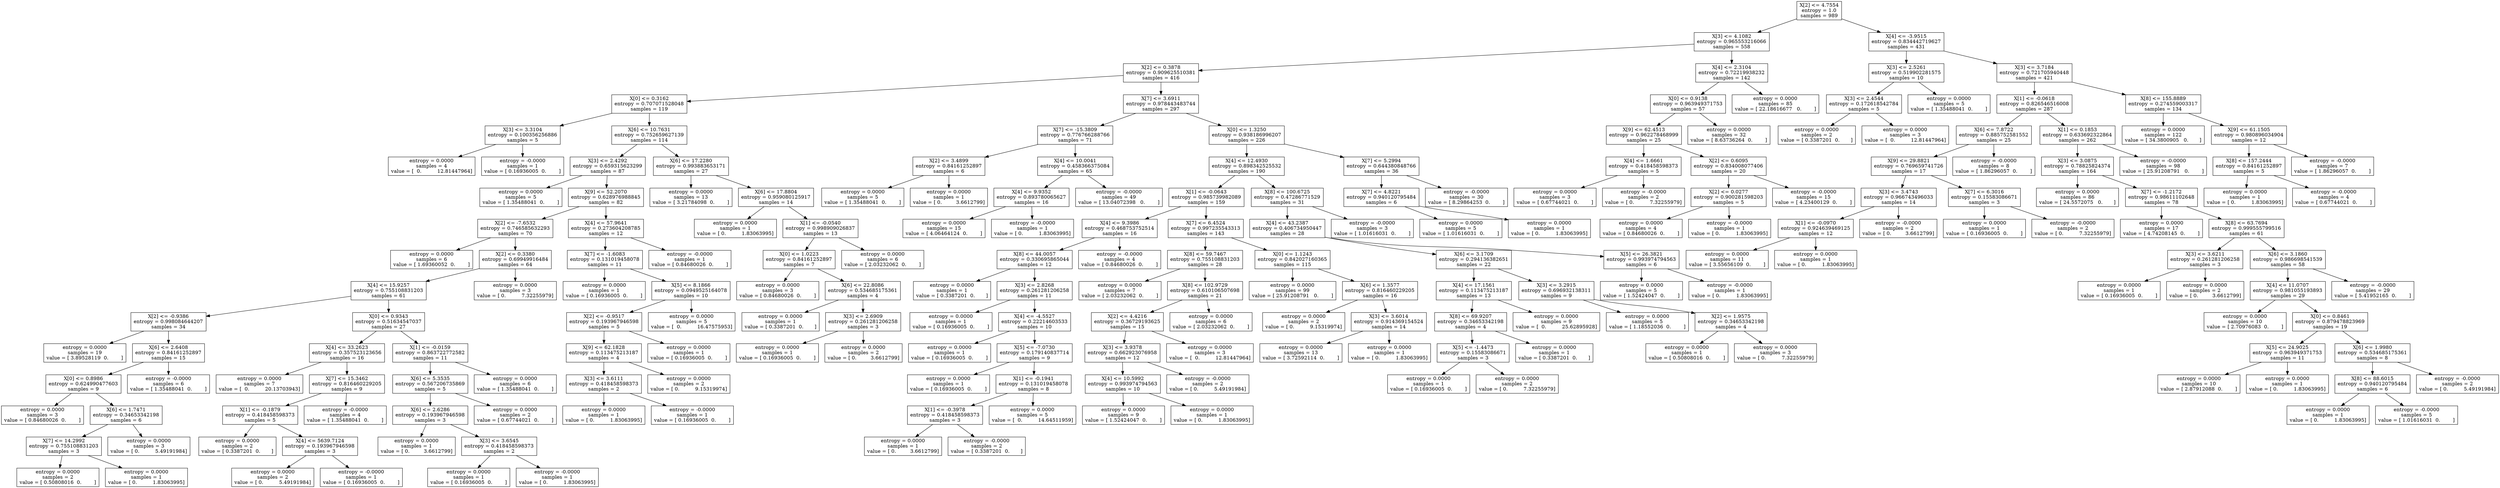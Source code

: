 digraph Tree {
0 [label="X[2] <= 4.7554\nentropy = 1.0\nsamples = 989", shape="box"] ;
1 [label="X[3] <= 4.1082\nentropy = 0.965553216066\nsamples = 558", shape="box"] ;
0 -> 1 ;
2 [label="X[2] <= 0.3878\nentropy = 0.909625510381\nsamples = 416", shape="box"] ;
1 -> 2 ;
3 [label="X[0] <= 0.3162\nentropy = 0.707071528048\nsamples = 119", shape="box"] ;
2 -> 3 ;
4 [label="X[3] <= 3.3104\nentropy = 0.100356256886\nsamples = 5", shape="box"] ;
3 -> 4 ;
5 [label="entropy = 0.0000\nsamples = 4\nvalue = [  0.          12.81447964]", shape="box"] ;
4 -> 5 ;
6 [label="entropy = -0.0000\nsamples = 1\nvalue = [ 0.16936005  0.        ]", shape="box"] ;
4 -> 6 ;
7 [label="X[6] <= 10.7631\nentropy = 0.752659627139\nsamples = 114", shape="box"] ;
3 -> 7 ;
8 [label="X[3] <= 2.4292\nentropy = 0.659315623299\nsamples = 87", shape="box"] ;
7 -> 8 ;
9 [label="entropy = 0.0000\nsamples = 5\nvalue = [ 1.35488041  0.        ]", shape="box"] ;
8 -> 9 ;
10 [label="X[9] <= 52.2070\nentropy = 0.628976988845\nsamples = 82", shape="box"] ;
8 -> 10 ;
11 [label="X[2] <= -7.6532\nentropy = 0.746585632293\nsamples = 70", shape="box"] ;
10 -> 11 ;
12 [label="entropy = 0.0000\nsamples = 6\nvalue = [ 1.69360052  0.        ]", shape="box"] ;
11 -> 12 ;
13 [label="X[2] <= 0.3380\nentropy = 0.69949916484\nsamples = 64", shape="box"] ;
11 -> 13 ;
14 [label="X[4] <= 15.9257\nentropy = 0.755108831203\nsamples = 61", shape="box"] ;
13 -> 14 ;
15 [label="X[2] <= -0.9386\nentropy = 0.998084644207\nsamples = 34", shape="box"] ;
14 -> 15 ;
16 [label="entropy = 0.0000\nsamples = 19\nvalue = [ 3.89528119  0.        ]", shape="box"] ;
15 -> 16 ;
17 [label="X[6] <= 2.6408\nentropy = 0.84161252897\nsamples = 15", shape="box"] ;
15 -> 17 ;
18 [label="X[0] <= 0.8986\nentropy = 0.624990477603\nsamples = 9", shape="box"] ;
17 -> 18 ;
19 [label="entropy = 0.0000\nsamples = 3\nvalue = [ 0.84680026  0.        ]", shape="box"] ;
18 -> 19 ;
20 [label="X[6] <= 1.7471\nentropy = 0.34653342198\nsamples = 6", shape="box"] ;
18 -> 20 ;
21 [label="X[7] <= 14.2992\nentropy = 0.755108831203\nsamples = 3", shape="box"] ;
20 -> 21 ;
22 [label="entropy = 0.0000\nsamples = 2\nvalue = [ 0.50808016  0.        ]", shape="box"] ;
21 -> 22 ;
23 [label="entropy = 0.0000\nsamples = 1\nvalue = [ 0.          1.83063995]", shape="box"] ;
21 -> 23 ;
24 [label="entropy = 0.0000\nsamples = 3\nvalue = [ 0.          5.49191984]", shape="box"] ;
20 -> 24 ;
25 [label="entropy = -0.0000\nsamples = 6\nvalue = [ 1.35488041  0.        ]", shape="box"] ;
17 -> 25 ;
26 [label="X[0] <= 0.9343\nentropy = 0.51634547037\nsamples = 27", shape="box"] ;
14 -> 26 ;
27 [label="X[4] <= 33.2623\nentropy = 0.357523123656\nsamples = 16", shape="box"] ;
26 -> 27 ;
28 [label="entropy = 0.0000\nsamples = 7\nvalue = [  0.          20.13703943]", shape="box"] ;
27 -> 28 ;
29 [label="X[7] <= 15.3462\nentropy = 0.816460229205\nsamples = 9", shape="box"] ;
27 -> 29 ;
30 [label="X[1] <= -0.1879\nentropy = 0.418458598373\nsamples = 5", shape="box"] ;
29 -> 30 ;
31 [label="entropy = 0.0000\nsamples = 2\nvalue = [ 0.3387201  0.       ]", shape="box"] ;
30 -> 31 ;
32 [label="X[4] <= 5639.7124\nentropy = 0.193967946598\nsamples = 3", shape="box"] ;
30 -> 32 ;
33 [label="entropy = 0.0000\nsamples = 2\nvalue = [ 0.          5.49191984]", shape="box"] ;
32 -> 33 ;
34 [label="entropy = -0.0000\nsamples = 1\nvalue = [ 0.16936005  0.        ]", shape="box"] ;
32 -> 34 ;
35 [label="entropy = -0.0000\nsamples = 4\nvalue = [ 1.35488041  0.        ]", shape="box"] ;
29 -> 35 ;
36 [label="X[1] <= -0.0159\nentropy = 0.863722772582\nsamples = 11", shape="box"] ;
26 -> 36 ;
37 [label="X[6] <= 5.3535\nentropy = 0.567206735869\nsamples = 5", shape="box"] ;
36 -> 37 ;
38 [label="X[6] <= 2.6286\nentropy = 0.193967946598\nsamples = 3", shape="box"] ;
37 -> 38 ;
39 [label="entropy = 0.0000\nsamples = 1\nvalue = [ 0.         3.6612799]", shape="box"] ;
38 -> 39 ;
40 [label="X[3] <= 3.6545\nentropy = 0.418458598373\nsamples = 2", shape="box"] ;
38 -> 40 ;
41 [label="entropy = 0.0000\nsamples = 1\nvalue = [ 0.16936005  0.        ]", shape="box"] ;
40 -> 41 ;
42 [label="entropy = -0.0000\nsamples = 1\nvalue = [ 0.          1.83063995]", shape="box"] ;
40 -> 42 ;
43 [label="entropy = 0.0000\nsamples = 2\nvalue = [ 0.67744021  0.        ]", shape="box"] ;
37 -> 43 ;
44 [label="entropy = 0.0000\nsamples = 6\nvalue = [ 1.35488041  0.        ]", shape="box"] ;
36 -> 44 ;
45 [label="entropy = 0.0000\nsamples = 3\nvalue = [ 0.          7.32255979]", shape="box"] ;
13 -> 45 ;
46 [label="X[4] <= 57.9641\nentropy = 0.273604208785\nsamples = 12", shape="box"] ;
10 -> 46 ;
47 [label="X[7] <= -1.6083\nentropy = 0.131019458078\nsamples = 11", shape="box"] ;
46 -> 47 ;
48 [label="entropy = 0.0000\nsamples = 1\nvalue = [ 0.16936005  0.        ]", shape="box"] ;
47 -> 48 ;
49 [label="X[5] <= 8.1866\nentropy = 0.0949525164078\nsamples = 10", shape="box"] ;
47 -> 49 ;
50 [label="X[2] <= -0.9517\nentropy = 0.193967946598\nsamples = 5", shape="box"] ;
49 -> 50 ;
51 [label="X[9] <= 62.1828\nentropy = 0.113475213187\nsamples = 4", shape="box"] ;
50 -> 51 ;
52 [label="X[3] <= 3.6111\nentropy = 0.418458598373\nsamples = 2", shape="box"] ;
51 -> 52 ;
53 [label="entropy = 0.0000\nsamples = 1\nvalue = [ 0.          1.83063995]", shape="box"] ;
52 -> 53 ;
54 [label="entropy = -0.0000\nsamples = 1\nvalue = [ 0.16936005  0.        ]", shape="box"] ;
52 -> 54 ;
55 [label="entropy = 0.0000\nsamples = 2\nvalue = [ 0.          9.15319974]", shape="box"] ;
51 -> 55 ;
56 [label="entropy = 0.0000\nsamples = 1\nvalue = [ 0.16936005  0.        ]", shape="box"] ;
50 -> 56 ;
57 [label="entropy = 0.0000\nsamples = 5\nvalue = [  0.          16.47575953]", shape="box"] ;
49 -> 57 ;
58 [label="entropy = -0.0000\nsamples = 1\nvalue = [ 0.84680026  0.        ]", shape="box"] ;
46 -> 58 ;
59 [label="X[6] <= 17.2280\nentropy = 0.993883653171\nsamples = 27", shape="box"] ;
7 -> 59 ;
60 [label="entropy = 0.0000\nsamples = 13\nvalue = [ 3.21784098  0.        ]", shape="box"] ;
59 -> 60 ;
61 [label="X[6] <= 17.8804\nentropy = 0.959080125917\nsamples = 14", shape="box"] ;
59 -> 61 ;
62 [label="entropy = 0.0000\nsamples = 1\nvalue = [ 0.          1.83063995]", shape="box"] ;
61 -> 62 ;
63 [label="X[1] <= -0.0540\nentropy = 0.998909026837\nsamples = 13", shape="box"] ;
61 -> 63 ;
64 [label="X[0] <= 1.0223\nentropy = 0.84161252897\nsamples = 7", shape="box"] ;
63 -> 64 ;
65 [label="entropy = 0.0000\nsamples = 3\nvalue = [ 0.84680026  0.        ]", shape="box"] ;
64 -> 65 ;
66 [label="X[6] <= 22.8086\nentropy = 0.534685175361\nsamples = 4", shape="box"] ;
64 -> 66 ;
67 [label="entropy = 0.0000\nsamples = 1\nvalue = [ 0.3387201  0.       ]", shape="box"] ;
66 -> 67 ;
68 [label="X[3] <= 2.6909\nentropy = 0.261281206258\nsamples = 3", shape="box"] ;
66 -> 68 ;
69 [label="entropy = 0.0000\nsamples = 1\nvalue = [ 0.16936005  0.        ]", shape="box"] ;
68 -> 69 ;
70 [label="entropy = 0.0000\nsamples = 2\nvalue = [ 0.         3.6612799]", shape="box"] ;
68 -> 70 ;
71 [label="entropy = 0.0000\nsamples = 6\nvalue = [ 2.03232062  0.        ]", shape="box"] ;
63 -> 71 ;
72 [label="X[7] <= 3.6911\nentropy = 0.978443483744\nsamples = 297", shape="box"] ;
2 -> 72 ;
73 [label="X[7] <= -15.3809\nentropy = 0.776766288766\nsamples = 71", shape="box"] ;
72 -> 73 ;
74 [label="X[2] <= 3.4899\nentropy = 0.84161252897\nsamples = 6", shape="box"] ;
73 -> 74 ;
75 [label="entropy = 0.0000\nsamples = 5\nvalue = [ 1.35488041  0.        ]", shape="box"] ;
74 -> 75 ;
76 [label="entropy = 0.0000\nsamples = 1\nvalue = [ 0.         3.6612799]", shape="box"] ;
74 -> 76 ;
77 [label="X[4] <= 10.0041\nentropy = 0.458366375084\nsamples = 65", shape="box"] ;
73 -> 77 ;
78 [label="X[4] <= 9.9352\nentropy = 0.893780065627\nsamples = 16", shape="box"] ;
77 -> 78 ;
79 [label="entropy = 0.0000\nsamples = 15\nvalue = [ 4.06464124  0.        ]", shape="box"] ;
78 -> 79 ;
80 [label="entropy = -0.0000\nsamples = 1\nvalue = [ 0.          1.83063995]", shape="box"] ;
78 -> 80 ;
81 [label="entropy = -0.0000\nsamples = 49\nvalue = [ 13.04072398   0.        ]", shape="box"] ;
77 -> 81 ;
82 [label="X[0] <= 1.3250\nentropy = 0.938186996207\nsamples = 226", shape="box"] ;
72 -> 82 ;
83 [label="X[4] <= 12.4930\nentropy = 0.898342525532\nsamples = 190", shape="box"] ;
82 -> 83 ;
84 [label="X[1] <= -0.0643\nentropy = 0.985739982089\nsamples = 159", shape="box"] ;
83 -> 84 ;
85 [label="X[4] <= 9.3986\nentropy = 0.468753752514\nsamples = 16", shape="box"] ;
84 -> 85 ;
86 [label="X[8] <= 44.0057\nentropy = 0.330695865044\nsamples = 12", shape="box"] ;
85 -> 86 ;
87 [label="entropy = 0.0000\nsamples = 1\nvalue = [ 0.3387201  0.       ]", shape="box"] ;
86 -> 87 ;
88 [label="X[3] <= 2.8268\nentropy = 0.261281206258\nsamples = 11", shape="box"] ;
86 -> 88 ;
89 [label="entropy = 0.0000\nsamples = 1\nvalue = [ 0.16936005  0.        ]", shape="box"] ;
88 -> 89 ;
90 [label="X[4] <= -4.5527\nentropy = 0.22214603533\nsamples = 10", shape="box"] ;
88 -> 90 ;
91 [label="entropy = 0.0000\nsamples = 1\nvalue = [ 0.16936005  0.        ]", shape="box"] ;
90 -> 91 ;
92 [label="X[5] <= -7.0730\nentropy = 0.179140837714\nsamples = 9", shape="box"] ;
90 -> 92 ;
93 [label="entropy = 0.0000\nsamples = 1\nvalue = [ 0.16936005  0.        ]", shape="box"] ;
92 -> 93 ;
94 [label="X[1] <= -0.1941\nentropy = 0.131019458078\nsamples = 8", shape="box"] ;
92 -> 94 ;
95 [label="X[1] <= -0.3978\nentropy = 0.418458598373\nsamples = 3", shape="box"] ;
94 -> 95 ;
96 [label="entropy = 0.0000\nsamples = 1\nvalue = [ 0.         3.6612799]", shape="box"] ;
95 -> 96 ;
97 [label="entropy = -0.0000\nsamples = 2\nvalue = [ 0.3387201  0.       ]", shape="box"] ;
95 -> 97 ;
98 [label="entropy = 0.0000\nsamples = 5\nvalue = [  0.          14.64511959]", shape="box"] ;
94 -> 98 ;
99 [label="entropy = -0.0000\nsamples = 4\nvalue = [ 0.84680026  0.        ]", shape="box"] ;
85 -> 99 ;
100 [label="X[7] <= 6.4524\nentropy = 0.997235543313\nsamples = 143", shape="box"] ;
84 -> 100 ;
101 [label="X[8] <= 59.7467\nentropy = 0.755108831203\nsamples = 28", shape="box"] ;
100 -> 101 ;
102 [label="entropy = 0.0000\nsamples = 7\nvalue = [ 2.03232062  0.        ]", shape="box"] ;
101 -> 102 ;
103 [label="X[8] <= 102.9729\nentropy = 0.610106507698\nsamples = 21", shape="box"] ;
101 -> 103 ;
104 [label="X[2] <= 4.4216\nentropy = 0.36729193625\nsamples = 15", shape="box"] ;
103 -> 104 ;
105 [label="X[3] <= 3.9378\nentropy = 0.662923076958\nsamples = 12", shape="box"] ;
104 -> 105 ;
106 [label="X[4] <= 10.5992\nentropy = 0.993974794563\nsamples = 10", shape="box"] ;
105 -> 106 ;
107 [label="entropy = 0.0000\nsamples = 9\nvalue = [ 1.52424047  0.        ]", shape="box"] ;
106 -> 107 ;
108 [label="entropy = 0.0000\nsamples = 1\nvalue = [ 0.          1.83063995]", shape="box"] ;
106 -> 108 ;
109 [label="entropy = -0.0000\nsamples = 2\nvalue = [ 0.          5.49191984]", shape="box"] ;
105 -> 109 ;
110 [label="entropy = 0.0000\nsamples = 3\nvalue = [  0.          12.81447964]", shape="box"] ;
104 -> 110 ;
111 [label="entropy = 0.0000\nsamples = 6\nvalue = [ 2.03232062  0.        ]", shape="box"] ;
103 -> 111 ;
112 [label="X[0] <= 1.1243\nentropy = 0.842027160365\nsamples = 115", shape="box"] ;
100 -> 112 ;
113 [label="entropy = 0.0000\nsamples = 99\nvalue = [ 25.91208791   0.        ]", shape="box"] ;
112 -> 113 ;
114 [label="X[6] <= 1.3577\nentropy = 0.816460229205\nsamples = 16", shape="box"] ;
112 -> 114 ;
115 [label="entropy = 0.0000\nsamples = 2\nvalue = [ 0.          9.15319974]", shape="box"] ;
114 -> 115 ;
116 [label="X[3] <= 3.6014\nentropy = 0.914369154524\nsamples = 14", shape="box"] ;
114 -> 116 ;
117 [label="entropy = 0.0000\nsamples = 13\nvalue = [ 3.72592114  0.        ]", shape="box"] ;
116 -> 117 ;
118 [label="entropy = 0.0000\nsamples = 1\nvalue = [ 0.          1.83063995]", shape="box"] ;
116 -> 118 ;
119 [label="X[8] <= 100.6725\nentropy = 0.47286771529\nsamples = 31", shape="box"] ;
83 -> 119 ;
120 [label="X[4] <= 43.2387\nentropy = 0.406734950447\nsamples = 28", shape="box"] ;
119 -> 120 ;
121 [label="X[6] <= 3.1709\nentropy = 0.294136382651\nsamples = 22", shape="box"] ;
120 -> 121 ;
122 [label="X[4] <= 17.1561\nentropy = 0.113475213187\nsamples = 13", shape="box"] ;
121 -> 122 ;
123 [label="X[8] <= 69.9207\nentropy = 0.34653342198\nsamples = 4", shape="box"] ;
122 -> 123 ;
124 [label="X[5] <= -1.4473\nentropy = 0.15583086671\nsamples = 3", shape="box"] ;
123 -> 124 ;
125 [label="entropy = 0.0000\nsamples = 1\nvalue = [ 0.16936005  0.        ]", shape="box"] ;
124 -> 125 ;
126 [label="entropy = 0.0000\nsamples = 2\nvalue = [ 0.          7.32255979]", shape="box"] ;
124 -> 126 ;
127 [label="entropy = 0.0000\nsamples = 1\nvalue = [ 0.3387201  0.       ]", shape="box"] ;
123 -> 127 ;
128 [label="entropy = 0.0000\nsamples = 9\nvalue = [  0.          25.62895928]", shape="box"] ;
122 -> 128 ;
129 [label="X[3] <= 3.2915\nentropy = 0.696932138311\nsamples = 9", shape="box"] ;
121 -> 129 ;
130 [label="entropy = 0.0000\nsamples = 5\nvalue = [ 1.18552036  0.        ]", shape="box"] ;
129 -> 130 ;
131 [label="X[2] <= 1.9575\nentropy = 0.34653342198\nsamples = 4", shape="box"] ;
129 -> 131 ;
132 [label="entropy = 0.0000\nsamples = 1\nvalue = [ 0.50808016  0.        ]", shape="box"] ;
131 -> 132 ;
133 [label="entropy = 0.0000\nsamples = 3\nvalue = [ 0.          7.32255979]", shape="box"] ;
131 -> 133 ;
134 [label="X[5] <= 26.3821\nentropy = 0.993974794563\nsamples = 6", shape="box"] ;
120 -> 134 ;
135 [label="entropy = 0.0000\nsamples = 5\nvalue = [ 1.52424047  0.        ]", shape="box"] ;
134 -> 135 ;
136 [label="entropy = -0.0000\nsamples = 1\nvalue = [ 0.          1.83063995]", shape="box"] ;
134 -> 136 ;
137 [label="entropy = -0.0000\nsamples = 3\nvalue = [ 1.01616031  0.        ]", shape="box"] ;
119 -> 137 ;
138 [label="X[7] <= 5.2994\nentropy = 0.644380848766\nsamples = 36", shape="box"] ;
82 -> 138 ;
139 [label="X[7] <= 4.8221\nentropy = 0.940120795484\nsamples = 6", shape="box"] ;
138 -> 139 ;
140 [label="entropy = 0.0000\nsamples = 5\nvalue = [ 1.01616031  0.        ]", shape="box"] ;
139 -> 140 ;
141 [label="entropy = 0.0000\nsamples = 1\nvalue = [ 0.          1.83063995]", shape="box"] ;
139 -> 141 ;
142 [label="entropy = -0.0000\nsamples = 30\nvalue = [ 8.29864253  0.        ]", shape="box"] ;
138 -> 142 ;
143 [label="X[4] <= 2.3104\nentropy = 0.72219938232\nsamples = 142", shape="box"] ;
1 -> 143 ;
144 [label="X[0] <= 0.9138\nentropy = 0.963949371753\nsamples = 57", shape="box"] ;
143 -> 144 ;
145 [label="X[9] <= 62.4513\nentropy = 0.962278468999\nsamples = 25", shape="box"] ;
144 -> 145 ;
146 [label="X[4] <= 1.6661\nentropy = 0.418458598373\nsamples = 5", shape="box"] ;
145 -> 146 ;
147 [label="entropy = 0.0000\nsamples = 3\nvalue = [ 0.67744021  0.        ]", shape="box"] ;
146 -> 147 ;
148 [label="entropy = -0.0000\nsamples = 2\nvalue = [ 0.          7.32255979]", shape="box"] ;
146 -> 148 ;
149 [label="X[2] <= 0.6095\nentropy = 0.834008077406\nsamples = 20", shape="box"] ;
145 -> 149 ;
150 [label="X[2] <= 0.0277\nentropy = 0.900281598203\nsamples = 5", shape="box"] ;
149 -> 150 ;
151 [label="entropy = 0.0000\nsamples = 4\nvalue = [ 0.84680026  0.        ]", shape="box"] ;
150 -> 151 ;
152 [label="entropy = -0.0000\nsamples = 1\nvalue = [ 0.          1.83063995]", shape="box"] ;
150 -> 152 ;
153 [label="entropy = -0.0000\nsamples = 15\nvalue = [ 4.23400129  0.        ]", shape="box"] ;
149 -> 153 ;
154 [label="entropy = 0.0000\nsamples = 32\nvalue = [ 8.63736264  0.        ]", shape="box"] ;
144 -> 154 ;
155 [label="entropy = 0.0000\nsamples = 85\nvalue = [ 22.18616677   0.        ]", shape="box"] ;
143 -> 155 ;
156 [label="X[4] <= -3.9515\nentropy = 0.834442719627\nsamples = 431", shape="box"] ;
0 -> 156 ;
157 [label="X[3] <= 2.5261\nentropy = 0.519902281575\nsamples = 10", shape="box"] ;
156 -> 157 ;
158 [label="X[3] <= 2.4544\nentropy = 0.172618542784\nsamples = 5", shape="box"] ;
157 -> 158 ;
159 [label="entropy = 0.0000\nsamples = 2\nvalue = [ 0.3387201  0.       ]", shape="box"] ;
158 -> 159 ;
160 [label="entropy = 0.0000\nsamples = 3\nvalue = [  0.          12.81447964]", shape="box"] ;
158 -> 160 ;
161 [label="entropy = 0.0000\nsamples = 5\nvalue = [ 1.35488041  0.        ]", shape="box"] ;
157 -> 161 ;
162 [label="X[3] <= 3.7184\nentropy = 0.721705940448\nsamples = 421", shape="box"] ;
156 -> 162 ;
163 [label="X[1] <= -0.0618\nentropy = 0.826546516008\nsamples = 287", shape="box"] ;
162 -> 163 ;
164 [label="X[6] <= 7.8722\nentropy = 0.885752581552\nsamples = 25", shape="box"] ;
163 -> 164 ;
165 [label="X[9] <= 29.8821\nentropy = 0.769659741726\nsamples = 17", shape="box"] ;
164 -> 165 ;
166 [label="X[3] <= 3.4743\nentropy = 0.966743496033\nsamples = 14", shape="box"] ;
165 -> 166 ;
167 [label="X[1] <= -0.0970\nentropy = 0.924639469125\nsamples = 12", shape="box"] ;
166 -> 167 ;
168 [label="entropy = 0.0000\nsamples = 11\nvalue = [ 3.55656109  0.        ]", shape="box"] ;
167 -> 168 ;
169 [label="entropy = 0.0000\nsamples = 1\nvalue = [ 0.          1.83063995]", shape="box"] ;
167 -> 169 ;
170 [label="entropy = -0.0000\nsamples = 2\nvalue = [ 0.         3.6612799]", shape="box"] ;
166 -> 170 ;
171 [label="X[7] <= 6.3016\nentropy = 0.15583086671\nsamples = 3", shape="box"] ;
165 -> 171 ;
172 [label="entropy = 0.0000\nsamples = 1\nvalue = [ 0.16936005  0.        ]", shape="box"] ;
171 -> 172 ;
173 [label="entropy = -0.0000\nsamples = 2\nvalue = [ 0.          7.32255979]", shape="box"] ;
171 -> 173 ;
174 [label="entropy = -0.0000\nsamples = 8\nvalue = [ 1.86296057  0.        ]", shape="box"] ;
164 -> 174 ;
175 [label="X[1] <= 0.1853\nentropy = 0.633692322864\nsamples = 262", shape="box"] ;
163 -> 175 ;
176 [label="X[3] <= 3.0875\nentropy = 0.78825824374\nsamples = 164", shape="box"] ;
175 -> 176 ;
177 [label="entropy = 0.0000\nsamples = 86\nvalue = [ 24.5572075   0.       ]", shape="box"] ;
176 -> 177 ;
178 [label="X[7] <= -1.2172\nentropy = 0.98611102648\nsamples = 78", shape="box"] ;
176 -> 178 ;
179 [label="entropy = 0.0000\nsamples = 17\nvalue = [ 4.74208145  0.        ]", shape="box"] ;
178 -> 179 ;
180 [label="X[8] <= 63.7694\nentropy = 0.999555799516\nsamples = 61", shape="box"] ;
178 -> 180 ;
181 [label="X[3] <= 3.6211\nentropy = 0.261281206258\nsamples = 3", shape="box"] ;
180 -> 181 ;
182 [label="entropy = 0.0000\nsamples = 1\nvalue = [ 0.16936005  0.        ]", shape="box"] ;
181 -> 182 ;
183 [label="entropy = 0.0000\nsamples = 2\nvalue = [ 0.         3.6612799]", shape="box"] ;
181 -> 183 ;
184 [label="X[6] <= 3.1860\nentropy = 0.986698541539\nsamples = 58", shape="box"] ;
180 -> 184 ;
185 [label="X[4] <= 11.0707\nentropy = 0.981055193893\nsamples = 29", shape="box"] ;
184 -> 185 ;
186 [label="entropy = 0.0000\nsamples = 10\nvalue = [ 2.70976083  0.        ]", shape="box"] ;
185 -> 186 ;
187 [label="X[0] <= 0.8461\nentropy = 0.879478823969\nsamples = 19", shape="box"] ;
185 -> 187 ;
188 [label="X[5] <= 24.9025\nentropy = 0.963949371753\nsamples = 11", shape="box"] ;
187 -> 188 ;
189 [label="entropy = 0.0000\nsamples = 10\nvalue = [ 2.87912088  0.        ]", shape="box"] ;
188 -> 189 ;
190 [label="entropy = 0.0000\nsamples = 1\nvalue = [ 0.          1.83063995]", shape="box"] ;
188 -> 190 ;
191 [label="X[6] <= 1.9980\nentropy = 0.534685175361\nsamples = 8", shape="box"] ;
187 -> 191 ;
192 [label="X[8] <= 88.6015\nentropy = 0.940120795484\nsamples = 6", shape="box"] ;
191 -> 192 ;
193 [label="entropy = 0.0000\nsamples = 1\nvalue = [ 0.          1.83063995]", shape="box"] ;
192 -> 193 ;
194 [label="entropy = -0.0000\nsamples = 5\nvalue = [ 1.01616031  0.        ]", shape="box"] ;
192 -> 194 ;
195 [label="entropy = -0.0000\nsamples = 2\nvalue = [ 0.          5.49191984]", shape="box"] ;
191 -> 195 ;
196 [label="entropy = -0.0000\nsamples = 29\nvalue = [ 5.41952165  0.        ]", shape="box"] ;
184 -> 196 ;
197 [label="entropy = -0.0000\nsamples = 98\nvalue = [ 25.91208791   0.        ]", shape="box"] ;
175 -> 197 ;
198 [label="X[8] <= 155.8889\nentropy = 0.274559003317\nsamples = 134", shape="box"] ;
162 -> 198 ;
199 [label="entropy = 0.0000\nsamples = 122\nvalue = [ 34.3800905   0.       ]", shape="box"] ;
198 -> 199 ;
200 [label="X[9] <= 61.1505\nentropy = 0.980896034904\nsamples = 12", shape="box"] ;
198 -> 200 ;
201 [label="X[8] <= 157.2444\nentropy = 0.84161252897\nsamples = 5", shape="box"] ;
200 -> 201 ;
202 [label="entropy = 0.0000\nsamples = 1\nvalue = [ 0.          1.83063995]", shape="box"] ;
201 -> 202 ;
203 [label="entropy = -0.0000\nsamples = 4\nvalue = [ 0.67744021  0.        ]", shape="box"] ;
201 -> 203 ;
204 [label="entropy = -0.0000\nsamples = 7\nvalue = [ 1.86296057  0.        ]", shape="box"] ;
200 -> 204 ;
}